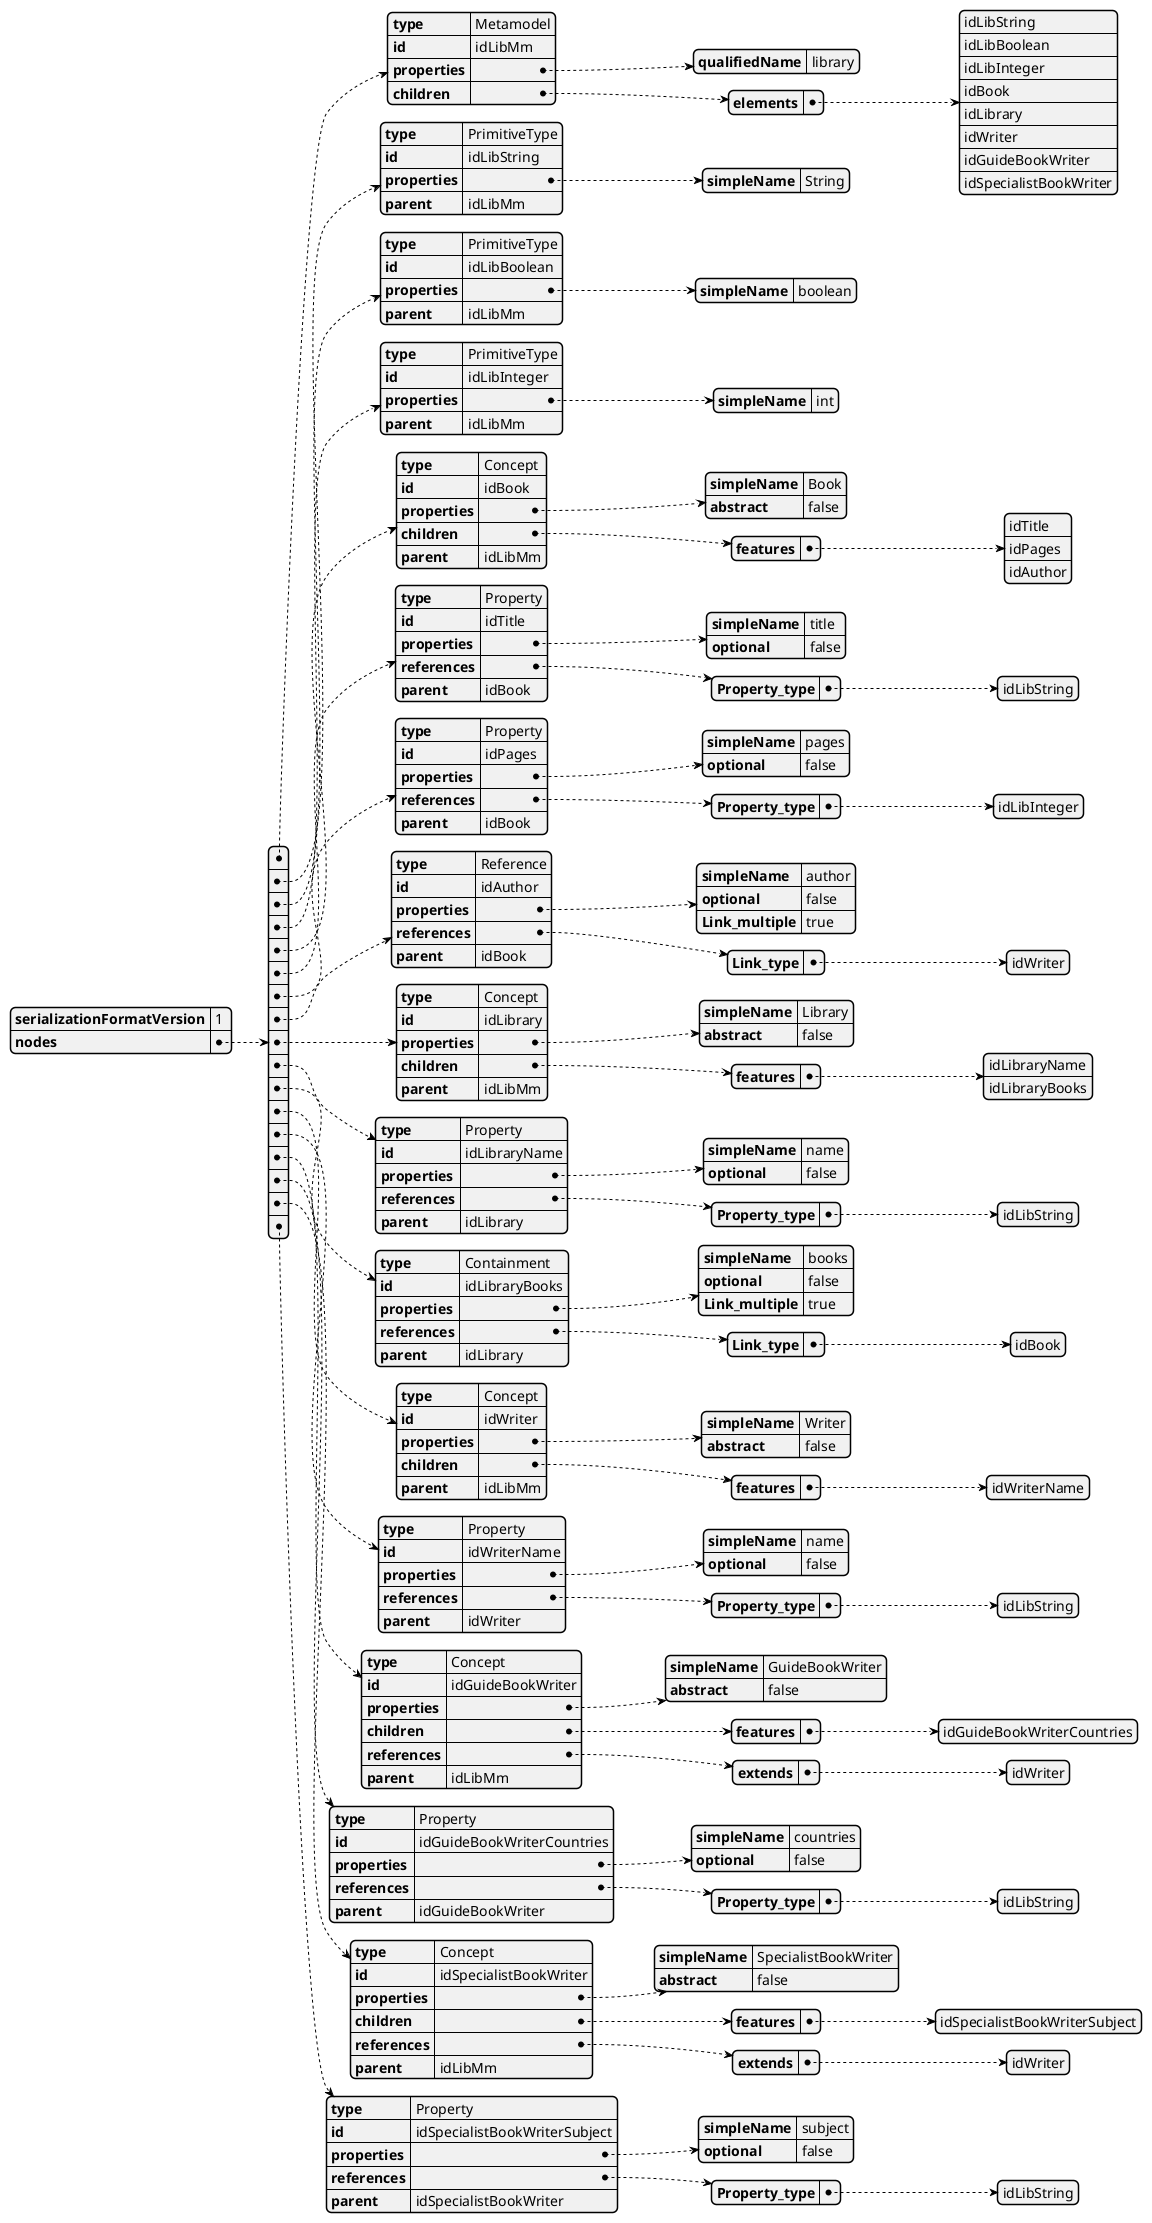@startjson
{
    "serializationFormatVersion": "1",
    "nodes": [
  {
    "type": "Metamodel",
    "id": "idLibMm",
    "properties": {
      "qualifiedName": "library"
    },
    "children": {
      "elements": [
        "idLibString",
        "idLibBoolean",
        "idLibInteger",
        "idBook",
        "idLibrary",
        "idWriter",
        "idGuideBookWriter",
        "idSpecialistBookWriter"
      ]
    }
  },
  {
    "type": "PrimitiveType",
    "id": "idLibString",
    "properties": {
      "simpleName": "String"
    },
    "parent": "idLibMm"
  },
  {
    "type": "PrimitiveType",
    "id": "idLibBoolean",
    "properties": {
      "simpleName": "boolean"
    },
    "parent": "idLibMm"
  },
  {
    "type": "PrimitiveType",
    "id": "idLibInteger",
    "properties": {
      "simpleName": "int"
    },
    "parent": "idLibMm"
  },
  {
    "type": "Concept",
    "id": "idBook",
    "properties": {
      "simpleName": "Book",
      "abstract": "false"
    },
    "children": {
      "features": [
        "idTitle",
        "idPages",
        "idAuthor"
      ]
    },
    "parent": "idLibMm"
  },
  {
    "type": "Property",
    "id": "idTitle",
    "properties": {
      "simpleName": "title",
      "optional": "false"
    },
    "references": {
      "Property_type": [
        "idLibString"
      ]
    },
    "parent": "idBook"
  },
  {
    "type": "Property",
    "id": "idPages",
    "properties": {
      "simpleName": "pages",
      "optional": "false"
    },
    "references": {
      "Property_type": [
        "idLibInteger"
      ]
    },
    "parent": "idBook"
  },
  {
    "type": "Reference",
    "id": "idAuthor",
    "properties": {
      "simpleName": "author",
      "optional": "false",
      "Link_multiple": "true"
    },
    "references": {
      "Link_type": [
        "idWriter"
      ]
    },
    "parent": "idBook"
  },
  {
    "type": "Concept",
    "id": "idLibrary",
    "properties": {
      "simpleName": "Library",
      "abstract": "false"
    },
    "children": {
      "features": [
        "idLibraryName",
        "idLibraryBooks"
      ]
    },
    "parent": "idLibMm"
  },
  {
    "type": "Property",
    "id": "idLibraryName",
    "properties": {
      "simpleName": "name",
      "optional": "false"
    },
    "references": {
      "Property_type": [
        "idLibString"
      ]
    },
    "parent": "idLibrary"
  },
  {
    "type": "Containment",
    "id": "idLibraryBooks",
    "properties": {
      "simpleName": "books",
      "optional": "false",
      "Link_multiple": "true"
    },
    "references": {
      "Link_type": [
        "idBook"
      ]
    },
    "parent": "idLibrary"
  },
  {
    "type": "Concept",
    "id": "idWriter",
    "properties": {
      "simpleName": "Writer",
      "abstract": "false"
    },
    "children": {
      "features": [
        "idWriterName"
      ]
    },
    "parent": "idLibMm"
  },
  {
    "type": "Property",
    "id": "idWriterName",
    "properties": {
      "simpleName": "name",
      "optional": "false"
    },
    "references": {
      "Property_type": [
        "idLibString"
      ]
    },
    "parent": "idWriter"
  },
  {
    "type": "Concept",
    "id": "idGuideBookWriter",
    "properties": {
      "simpleName": "GuideBookWriter",
      "abstract": "false"
    },
    "children": {
      "features": [
        "idGuideBookWriterCountries"
      ]
    },
    "references": {
      "extends": [
        "idWriter"
      ]
    },
    "parent": "idLibMm"
  },
  {
    "type": "Property",
    "id": "idGuideBookWriterCountries",
    "properties": {
      "simpleName": "countries",
      "optional": "false"
    },
    "references": {
      "Property_type": [
        "idLibString"
      ]
    },
    "parent": "idGuideBookWriter"
  },
  {
    "type": "Concept",
    "id": "idSpecialistBookWriter",
    "properties": {
      "simpleName": "SpecialistBookWriter",
      "abstract": "false"
    },
    "children": {
      "features": [
        "idSpecialistBookWriterSubject"
      ]
    },
    "references": {
      "extends": [
        "idWriter"
      ]
    },
    "parent": "idLibMm"
  },
  {
    "type": "Property",
    "id": "idSpecialistBookWriterSubject",
    "properties": {
      "simpleName": "subject",
      "optional": "false"
    },
    "references": {
      "Property_type": [
        "idLibString"
      ]
    },
    "parent": "idSpecialistBookWriter"
  }
]
}
@endjson
